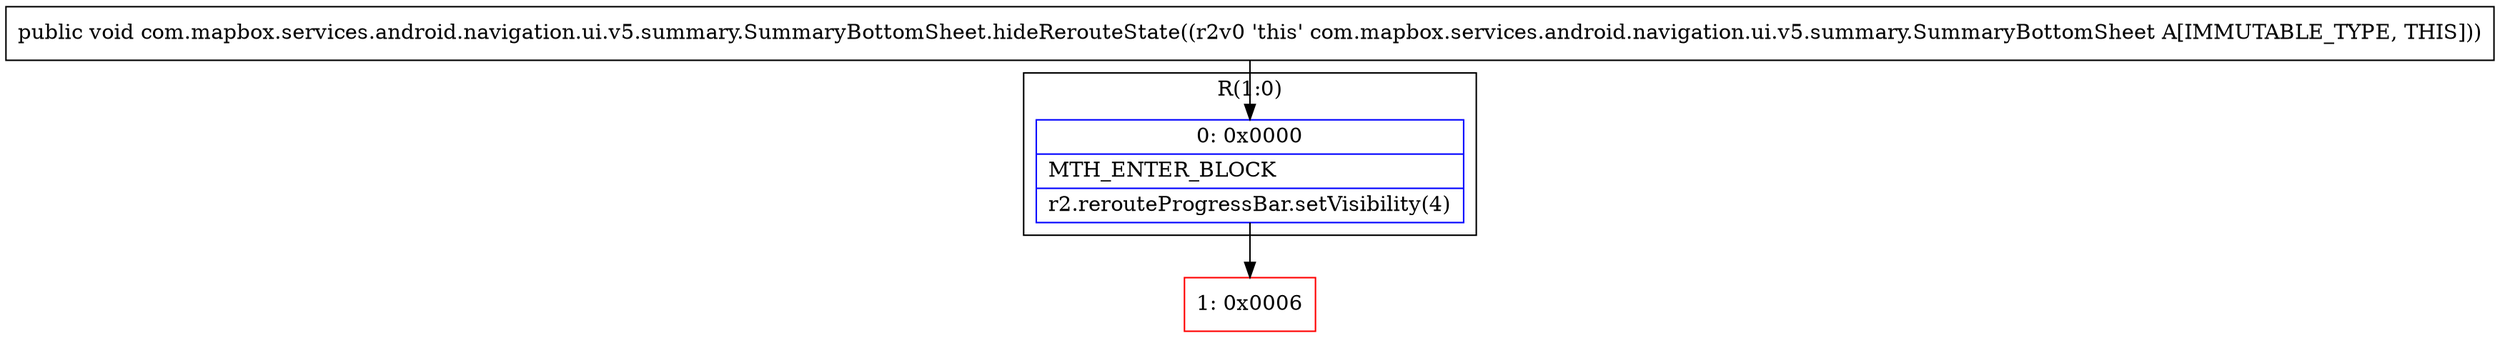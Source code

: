 digraph "CFG forcom.mapbox.services.android.navigation.ui.v5.summary.SummaryBottomSheet.hideRerouteState()V" {
subgraph cluster_Region_2127309907 {
label = "R(1:0)";
node [shape=record,color=blue];
Node_0 [shape=record,label="{0\:\ 0x0000|MTH_ENTER_BLOCK\l|r2.rerouteProgressBar.setVisibility(4)\l}"];
}
Node_1 [shape=record,color=red,label="{1\:\ 0x0006}"];
MethodNode[shape=record,label="{public void com.mapbox.services.android.navigation.ui.v5.summary.SummaryBottomSheet.hideRerouteState((r2v0 'this' com.mapbox.services.android.navigation.ui.v5.summary.SummaryBottomSheet A[IMMUTABLE_TYPE, THIS])) }"];
MethodNode -> Node_0;
Node_0 -> Node_1;
}

